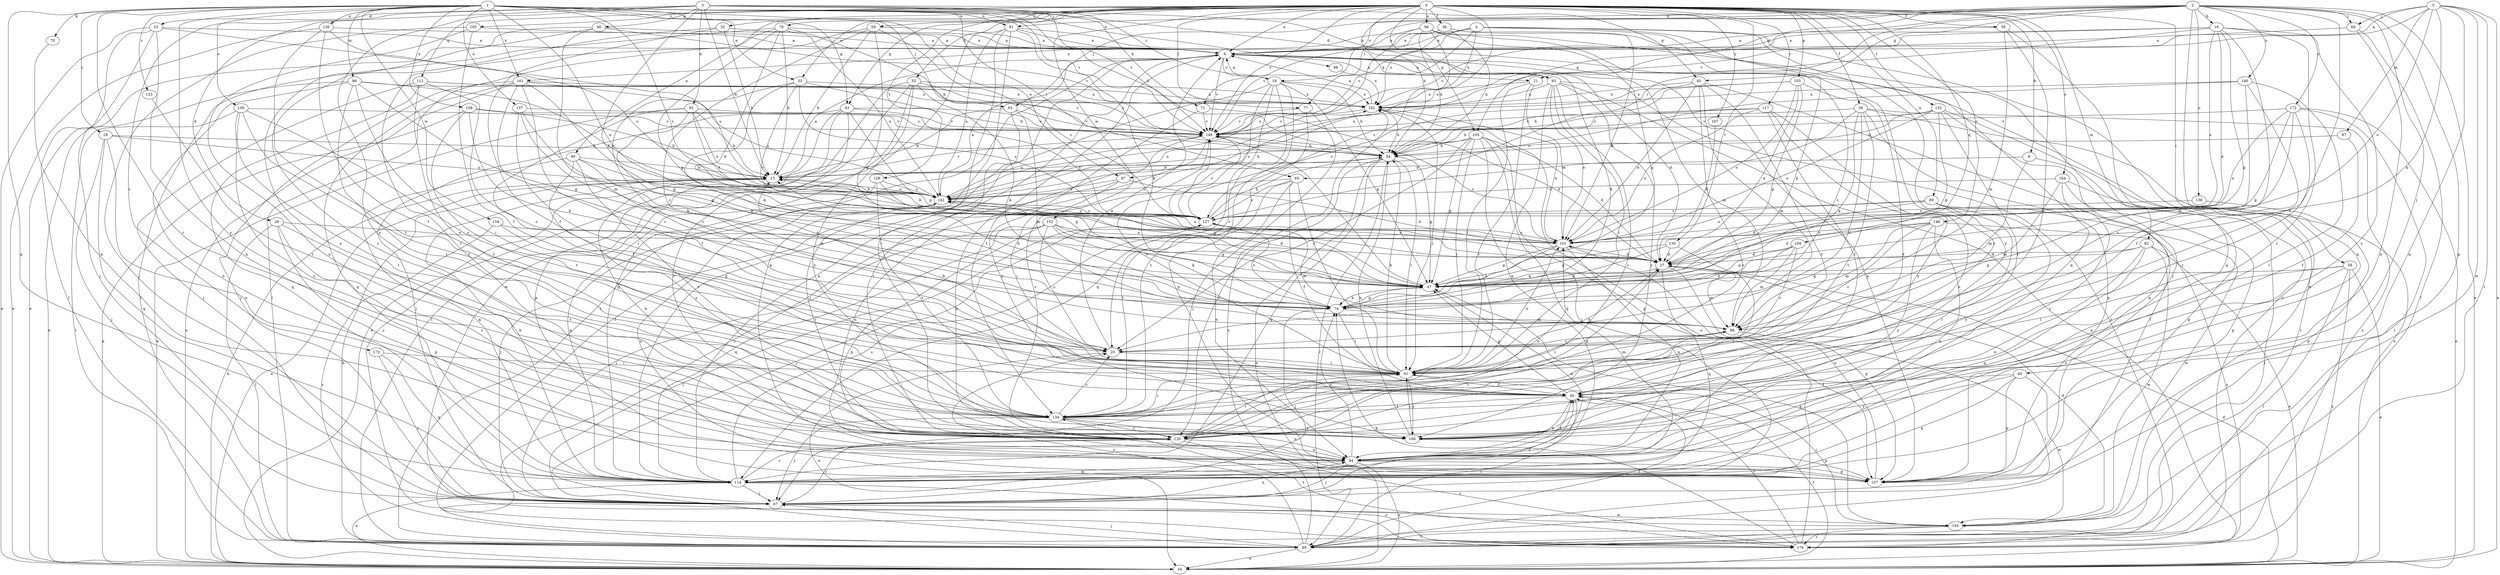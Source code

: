 strict digraph  {
0;
1;
2;
3;
4;
5;
6;
8;
10;
13;
18;
19;
20;
21;
23;
26;
27;
32;
33;
34;
36;
38;
39;
40;
43;
45;
46;
47;
53;
54;
58;
59;
60;
61;
62;
65;
66;
67;
70;
71;
74;
76;
77;
80;
82;
86;
87;
88;
89;
90;
91;
92;
93;
94;
96;
97;
98;
100;
101;
103;
105;
107;
109;
112;
114;
117;
120;
123;
127;
128;
130;
132;
134;
136;
137;
138;
140;
141;
146;
148;
152;
154;
155;
158;
161;
162;
164;
165;
167;
169;
172;
173;
176;
0 -> 6  [label=a];
0 -> 8  [label=b];
0 -> 32  [label=e];
0 -> 33  [label=e];
0 -> 36  [label=f];
0 -> 38  [label=f];
0 -> 39  [label=f];
0 -> 43  [label=g];
0 -> 53  [label=h];
0 -> 54  [label=h];
0 -> 58  [label=i];
0 -> 59  [label=i];
0 -> 76  [label=l];
0 -> 77  [label=l];
0 -> 82  [label=m];
0 -> 89  [label=n];
0 -> 90  [label=n];
0 -> 96  [label=o];
0 -> 97  [label=o];
0 -> 103  [label=p];
0 -> 105  [label=p];
0 -> 109  [label=q];
0 -> 112  [label=q];
0 -> 117  [label=r];
0 -> 128  [label=t];
0 -> 130  [label=t];
0 -> 132  [label=t];
0 -> 146  [label=v];
0 -> 148  [label=v];
0 -> 152  [label=w];
0 -> 164  [label=y];
0 -> 165  [label=y];
0 -> 167  [label=y];
1 -> 18  [label=c];
1 -> 21  [label=d];
1 -> 33  [label=e];
1 -> 43  [label=g];
1 -> 54  [label=h];
1 -> 60  [label=i];
1 -> 62  [label=j];
1 -> 70  [label=k];
1 -> 86  [label=m];
1 -> 91  [label=n];
1 -> 97  [label=o];
1 -> 98  [label=o];
1 -> 100  [label=o];
1 -> 101  [label=o];
1 -> 114  [label=q];
1 -> 120  [label=r];
1 -> 123  [label=s];
1 -> 127  [label=s];
1 -> 136  [label=u];
1 -> 137  [label=u];
1 -> 148  [label=v];
1 -> 154  [label=w];
1 -> 158  [label=x];
1 -> 161  [label=x];
1 -> 169  [label=y];
2 -> 10  [label=b];
2 -> 19  [label=c];
2 -> 21  [label=d];
2 -> 34  [label=e];
2 -> 40  [label=f];
2 -> 45  [label=g];
2 -> 60  [label=i];
2 -> 62  [label=j];
2 -> 65  [label=j];
2 -> 66  [label=j];
2 -> 77  [label=l];
2 -> 91  [label=n];
2 -> 105  [label=p];
2 -> 107  [label=p];
2 -> 114  [label=q];
2 -> 138  [label=u];
2 -> 140  [label=u];
2 -> 172  [label=z];
3 -> 13  [label=b];
3 -> 19  [label=c];
3 -> 23  [label=d];
3 -> 26  [label=d];
3 -> 27  [label=d];
3 -> 45  [label=g];
3 -> 46  [label=g];
3 -> 71  [label=k];
3 -> 92  [label=n];
3 -> 93  [label=n];
3 -> 148  [label=v];
3 -> 169  [label=y];
3 -> 173  [label=z];
4 -> 6  [label=a];
4 -> 71  [label=k];
4 -> 74  [label=k];
4 -> 120  [label=r];
4 -> 148  [label=v];
4 -> 155  [label=w];
4 -> 161  [label=x];
4 -> 162  [label=x];
4 -> 169  [label=y];
5 -> 6  [label=a];
5 -> 34  [label=e];
5 -> 66  [label=j];
5 -> 74  [label=k];
5 -> 80  [label=l];
5 -> 87  [label=m];
5 -> 101  [label=o];
5 -> 114  [label=q];
5 -> 148  [label=v];
5 -> 155  [label=w];
6 -> 19  [label=c];
6 -> 27  [label=d];
6 -> 74  [label=k];
6 -> 80  [label=l];
6 -> 88  [label=m];
6 -> 93  [label=n];
6 -> 107  [label=p];
6 -> 114  [label=q];
6 -> 134  [label=t];
6 -> 148  [label=v];
8 -> 13  [label=b];
8 -> 88  [label=m];
8 -> 107  [label=p];
10 -> 6  [label=a];
10 -> 27  [label=d];
10 -> 47  [label=g];
10 -> 61  [label=i];
10 -> 120  [label=r];
10 -> 127  [label=s];
10 -> 141  [label=u];
10 -> 148  [label=v];
10 -> 169  [label=y];
13 -> 6  [label=a];
13 -> 34  [label=e];
13 -> 141  [label=u];
13 -> 148  [label=v];
18 -> 54  [label=h];
18 -> 67  [label=j];
18 -> 94  [label=n];
18 -> 114  [label=q];
18 -> 141  [label=u];
19 -> 6  [label=a];
19 -> 20  [label=c];
19 -> 47  [label=g];
19 -> 54  [label=h];
19 -> 80  [label=l];
19 -> 107  [label=p];
19 -> 114  [label=q];
19 -> 127  [label=s];
19 -> 162  [label=x];
20 -> 6  [label=a];
20 -> 34  [label=e];
20 -> 61  [label=i];
21 -> 61  [label=i];
21 -> 101  [label=o];
21 -> 134  [label=t];
21 -> 162  [label=x];
23 -> 6  [label=a];
23 -> 34  [label=e];
23 -> 67  [label=j];
23 -> 80  [label=l];
23 -> 94  [label=n];
23 -> 141  [label=u];
26 -> 80  [label=l];
26 -> 101  [label=o];
26 -> 107  [label=p];
26 -> 120  [label=r];
26 -> 134  [label=t];
27 -> 47  [label=g];
27 -> 88  [label=m];
27 -> 107  [label=p];
27 -> 114  [label=q];
27 -> 141  [label=u];
32 -> 6  [label=a];
32 -> 13  [label=b];
32 -> 40  [label=f];
32 -> 120  [label=r];
33 -> 20  [label=c];
33 -> 54  [label=h];
33 -> 74  [label=k];
33 -> 101  [label=o];
33 -> 127  [label=s];
33 -> 162  [label=x];
34 -> 13  [label=b];
34 -> 27  [label=d];
34 -> 40  [label=f];
36 -> 6  [label=a];
36 -> 54  [label=h];
36 -> 101  [label=o];
36 -> 114  [label=q];
36 -> 148  [label=v];
36 -> 162  [label=x];
38 -> 20  [label=c];
38 -> 34  [label=e];
38 -> 74  [label=k];
38 -> 107  [label=p];
38 -> 127  [label=s];
38 -> 134  [label=t];
38 -> 148  [label=v];
38 -> 176  [label=z];
39 -> 6  [label=a];
39 -> 61  [label=i];
39 -> 88  [label=m];
39 -> 114  [label=q];
40 -> 47  [label=g];
40 -> 80  [label=l];
40 -> 94  [label=n];
40 -> 134  [label=t];
43 -> 47  [label=g];
43 -> 67  [label=j];
43 -> 107  [label=p];
43 -> 120  [label=r];
43 -> 127  [label=s];
43 -> 148  [label=v];
43 -> 176  [label=z];
45 -> 80  [label=l];
45 -> 88  [label=m];
45 -> 101  [label=o];
45 -> 120  [label=r];
45 -> 127  [label=s];
45 -> 134  [label=t];
45 -> 162  [label=x];
46 -> 6  [label=a];
46 -> 34  [label=e];
46 -> 88  [label=m];
46 -> 148  [label=v];
46 -> 169  [label=y];
47 -> 74  [label=k];
47 -> 94  [label=n];
47 -> 148  [label=v];
53 -> 34  [label=e];
53 -> 74  [label=k];
53 -> 80  [label=l];
53 -> 114  [label=q];
53 -> 148  [label=v];
53 -> 162  [label=x];
53 -> 169  [label=y];
54 -> 13  [label=b];
54 -> 34  [label=e];
54 -> 47  [label=g];
54 -> 61  [label=i];
54 -> 80  [label=l];
54 -> 114  [label=q];
54 -> 120  [label=r];
58 -> 34  [label=e];
58 -> 47  [label=g];
58 -> 61  [label=i];
58 -> 80  [label=l];
58 -> 94  [label=n];
58 -> 176  [label=z];
59 -> 6  [label=a];
59 -> 13  [label=b];
59 -> 20  [label=c];
59 -> 47  [label=g];
59 -> 80  [label=l];
59 -> 127  [label=s];
60 -> 40  [label=f];
60 -> 61  [label=i];
60 -> 94  [label=n];
60 -> 127  [label=s];
60 -> 134  [label=t];
60 -> 141  [label=u];
61 -> 13  [label=b];
61 -> 27  [label=d];
61 -> 40  [label=f];
61 -> 54  [label=h];
61 -> 88  [label=m];
61 -> 101  [label=o];
61 -> 148  [label=v];
61 -> 169  [label=y];
62 -> 13  [label=b];
62 -> 88  [label=m];
62 -> 120  [label=r];
62 -> 148  [label=v];
65 -> 40  [label=f];
65 -> 107  [label=p];
65 -> 114  [label=q];
65 -> 155  [label=w];
65 -> 169  [label=y];
66 -> 6  [label=a];
66 -> 80  [label=l];
66 -> 94  [label=n];
67 -> 40  [label=f];
67 -> 94  [label=n];
67 -> 120  [label=r];
67 -> 155  [label=w];
70 -> 94  [label=n];
71 -> 27  [label=d];
71 -> 148  [label=v];
71 -> 169  [label=y];
74 -> 13  [label=b];
74 -> 47  [label=g];
74 -> 61  [label=i];
74 -> 67  [label=j];
74 -> 88  [label=m];
74 -> 127  [label=s];
76 -> 6  [label=a];
76 -> 13  [label=b];
76 -> 27  [label=d];
76 -> 47  [label=g];
76 -> 54  [label=h];
76 -> 80  [label=l];
76 -> 120  [label=r];
76 -> 141  [label=u];
77 -> 67  [label=j];
77 -> 134  [label=t];
77 -> 148  [label=v];
80 -> 13  [label=b];
80 -> 20  [label=c];
80 -> 34  [label=e];
80 -> 40  [label=f];
80 -> 67  [label=j];
80 -> 162  [label=x];
82 -> 27  [label=d];
82 -> 34  [label=e];
82 -> 47  [label=g];
82 -> 94  [label=n];
82 -> 114  [label=q];
82 -> 155  [label=w];
86 -> 34  [label=e];
86 -> 47  [label=g];
86 -> 61  [label=i];
86 -> 94  [label=n];
86 -> 134  [label=t];
86 -> 141  [label=u];
86 -> 162  [label=x];
87 -> 40  [label=f];
87 -> 54  [label=h];
88 -> 20  [label=c];
88 -> 61  [label=i];
88 -> 80  [label=l];
88 -> 120  [label=r];
89 -> 27  [label=d];
89 -> 101  [label=o];
89 -> 120  [label=r];
89 -> 127  [label=s];
89 -> 155  [label=w];
89 -> 169  [label=y];
90 -> 13  [label=b];
90 -> 47  [label=g];
90 -> 88  [label=m];
90 -> 114  [label=q];
90 -> 134  [label=t];
90 -> 169  [label=y];
91 -> 6  [label=a];
91 -> 74  [label=k];
91 -> 107  [label=p];
91 -> 120  [label=r];
91 -> 141  [label=u];
91 -> 155  [label=w];
91 -> 176  [label=z];
92 -> 13  [label=b];
92 -> 34  [label=e];
92 -> 40  [label=f];
92 -> 74  [label=k];
92 -> 127  [label=s];
92 -> 141  [label=u];
92 -> 148  [label=v];
93 -> 6  [label=a];
93 -> 34  [label=e];
93 -> 61  [label=i];
93 -> 94  [label=n];
93 -> 101  [label=o];
93 -> 120  [label=r];
93 -> 162  [label=x];
93 -> 169  [label=y];
93 -> 176  [label=z];
94 -> 34  [label=e];
94 -> 40  [label=f];
94 -> 67  [label=j];
94 -> 74  [label=k];
94 -> 107  [label=p];
94 -> 114  [label=q];
96 -> 6  [label=a];
96 -> 20  [label=c];
96 -> 47  [label=g];
96 -> 54  [label=h];
96 -> 67  [label=j];
96 -> 127  [label=s];
96 -> 141  [label=u];
97 -> 27  [label=d];
97 -> 61  [label=i];
97 -> 94  [label=n];
97 -> 141  [label=u];
98 -> 162  [label=x];
100 -> 20  [label=c];
100 -> 40  [label=f];
100 -> 80  [label=l];
100 -> 134  [label=t];
100 -> 148  [label=v];
100 -> 169  [label=y];
101 -> 27  [label=d];
101 -> 47  [label=g];
101 -> 74  [label=k];
101 -> 94  [label=n];
101 -> 141  [label=u];
101 -> 148  [label=v];
103 -> 27  [label=d];
103 -> 47  [label=g];
103 -> 54  [label=h];
103 -> 101  [label=o];
103 -> 134  [label=t];
103 -> 162  [label=x];
105 -> 13  [label=b];
105 -> 20  [label=c];
105 -> 27  [label=d];
105 -> 47  [label=g];
105 -> 54  [label=h];
105 -> 61  [label=i];
105 -> 67  [label=j];
105 -> 107  [label=p];
105 -> 114  [label=q];
107 -> 101  [label=o];
107 -> 141  [label=u];
109 -> 20  [label=c];
109 -> 27  [label=d];
109 -> 47  [label=g];
109 -> 74  [label=k];
109 -> 88  [label=m];
112 -> 20  [label=c];
112 -> 67  [label=j];
112 -> 114  [label=q];
112 -> 134  [label=t];
112 -> 148  [label=v];
112 -> 162  [label=x];
114 -> 6  [label=a];
114 -> 13  [label=b];
114 -> 34  [label=e];
114 -> 67  [label=j];
114 -> 120  [label=r];
114 -> 127  [label=s];
114 -> 176  [label=z];
117 -> 40  [label=f];
117 -> 54  [label=h];
117 -> 94  [label=n];
117 -> 101  [label=o];
117 -> 148  [label=v];
117 -> 169  [label=y];
120 -> 13  [label=b];
120 -> 61  [label=i];
120 -> 94  [label=n];
120 -> 101  [label=o];
120 -> 148  [label=v];
120 -> 176  [label=z];
123 -> 134  [label=t];
127 -> 13  [label=b];
127 -> 54  [label=h];
127 -> 67  [label=j];
127 -> 80  [label=l];
127 -> 88  [label=m];
127 -> 101  [label=o];
127 -> 141  [label=u];
127 -> 148  [label=v];
128 -> 47  [label=g];
128 -> 114  [label=q];
128 -> 134  [label=t];
128 -> 141  [label=u];
130 -> 27  [label=d];
130 -> 47  [label=g];
130 -> 74  [label=k];
130 -> 120  [label=r];
132 -> 40  [label=f];
132 -> 47  [label=g];
132 -> 54  [label=h];
132 -> 80  [label=l];
132 -> 101  [label=o];
132 -> 107  [label=p];
132 -> 148  [label=v];
134 -> 20  [label=c];
134 -> 27  [label=d];
134 -> 61  [label=i];
134 -> 67  [label=j];
134 -> 94  [label=n];
134 -> 120  [label=r];
134 -> 169  [label=y];
136 -> 6  [label=a];
136 -> 34  [label=e];
136 -> 40  [label=f];
136 -> 134  [label=t];
136 -> 141  [label=u];
137 -> 47  [label=g];
137 -> 61  [label=i];
137 -> 74  [label=k];
137 -> 148  [label=v];
138 -> 107  [label=p];
138 -> 127  [label=s];
140 -> 40  [label=f];
140 -> 88  [label=m];
140 -> 120  [label=r];
140 -> 141  [label=u];
140 -> 162  [label=x];
141 -> 6  [label=a];
141 -> 13  [label=b];
141 -> 67  [label=j];
141 -> 120  [label=r];
141 -> 127  [label=s];
141 -> 162  [label=x];
146 -> 20  [label=c];
146 -> 27  [label=d];
146 -> 88  [label=m];
146 -> 94  [label=n];
146 -> 101  [label=o];
146 -> 169  [label=y];
146 -> 176  [label=z];
148 -> 54  [label=h];
148 -> 107  [label=p];
148 -> 141  [label=u];
148 -> 176  [label=z];
152 -> 20  [label=c];
152 -> 27  [label=d];
152 -> 47  [label=g];
152 -> 67  [label=j];
152 -> 74  [label=k];
152 -> 101  [label=o];
152 -> 107  [label=p];
152 -> 114  [label=q];
154 -> 61  [label=i];
154 -> 101  [label=o];
154 -> 176  [label=z];
155 -> 27  [label=d];
155 -> 47  [label=g];
155 -> 61  [label=i];
155 -> 80  [label=l];
155 -> 176  [label=z];
158 -> 13  [label=b];
158 -> 34  [label=e];
158 -> 74  [label=k];
158 -> 134  [label=t];
158 -> 148  [label=v];
161 -> 20  [label=c];
161 -> 34  [label=e];
161 -> 40  [label=f];
161 -> 47  [label=g];
161 -> 67  [label=j];
161 -> 114  [label=q];
161 -> 141  [label=u];
161 -> 162  [label=x];
162 -> 6  [label=a];
162 -> 54  [label=h];
162 -> 61  [label=i];
162 -> 101  [label=o];
162 -> 148  [label=v];
164 -> 80  [label=l];
164 -> 88  [label=m];
164 -> 107  [label=p];
164 -> 141  [label=u];
164 -> 169  [label=y];
165 -> 6  [label=a];
165 -> 40  [label=f];
165 -> 67  [label=j];
165 -> 94  [label=n];
167 -> 27  [label=d];
169 -> 54  [label=h];
169 -> 61  [label=i];
169 -> 107  [label=p];
172 -> 20  [label=c];
172 -> 34  [label=e];
172 -> 47  [label=g];
172 -> 80  [label=l];
172 -> 101  [label=o];
172 -> 134  [label=t];
172 -> 148  [label=v];
173 -> 61  [label=i];
173 -> 67  [label=j];
173 -> 114  [label=q];
176 -> 40  [label=f];
176 -> 74  [label=k];
176 -> 134  [label=t];
176 -> 162  [label=x];
}
